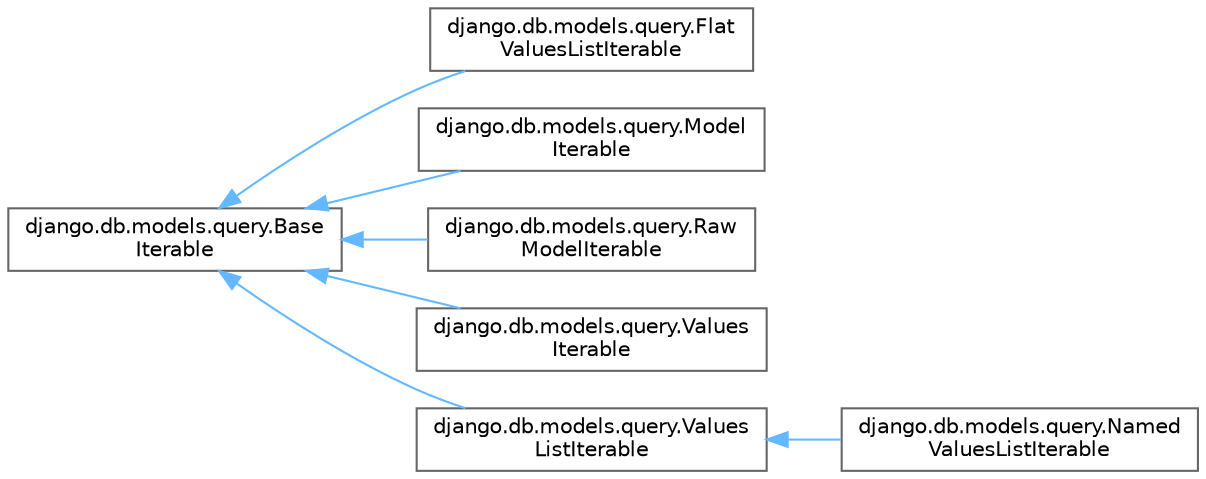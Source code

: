 digraph "Graphical Class Hierarchy"
{
 // LATEX_PDF_SIZE
  bgcolor="transparent";
  edge [fontname=Helvetica,fontsize=10,labelfontname=Helvetica,labelfontsize=10];
  node [fontname=Helvetica,fontsize=10,shape=box,height=0.2,width=0.4];
  rankdir="LR";
  Node0 [id="Node000000",label="django.db.models.query.Base\lIterable",height=0.2,width=0.4,color="grey40", fillcolor="white", style="filled",URL="$classdjango_1_1db_1_1models_1_1query_1_1_base_iterable.html",tooltip=" "];
  Node0 -> Node1 [id="edge1501_Node000000_Node000001",dir="back",color="steelblue1",style="solid",tooltip=" "];
  Node1 [id="Node000001",label="django.db.models.query.Flat\lValuesListIterable",height=0.2,width=0.4,color="grey40", fillcolor="white", style="filled",URL="$classdjango_1_1db_1_1models_1_1query_1_1_flat_values_list_iterable.html",tooltip=" "];
  Node0 -> Node2 [id="edge1502_Node000000_Node000002",dir="back",color="steelblue1",style="solid",tooltip=" "];
  Node2 [id="Node000002",label="django.db.models.query.Model\lIterable",height=0.2,width=0.4,color="grey40", fillcolor="white", style="filled",URL="$classdjango_1_1db_1_1models_1_1query_1_1_model_iterable.html",tooltip=" "];
  Node0 -> Node3 [id="edge1503_Node000000_Node000003",dir="back",color="steelblue1",style="solid",tooltip=" "];
  Node3 [id="Node000003",label="django.db.models.query.Raw\lModelIterable",height=0.2,width=0.4,color="grey40", fillcolor="white", style="filled",URL="$classdjango_1_1db_1_1models_1_1query_1_1_raw_model_iterable.html",tooltip=" "];
  Node0 -> Node4 [id="edge1504_Node000000_Node000004",dir="back",color="steelblue1",style="solid",tooltip=" "];
  Node4 [id="Node000004",label="django.db.models.query.Values\lIterable",height=0.2,width=0.4,color="grey40", fillcolor="white", style="filled",URL="$classdjango_1_1db_1_1models_1_1query_1_1_values_iterable.html",tooltip=" "];
  Node0 -> Node5 [id="edge1505_Node000000_Node000005",dir="back",color="steelblue1",style="solid",tooltip=" "];
  Node5 [id="Node000005",label="django.db.models.query.Values\lListIterable",height=0.2,width=0.4,color="grey40", fillcolor="white", style="filled",URL="$classdjango_1_1db_1_1models_1_1query_1_1_values_list_iterable.html",tooltip=" "];
  Node5 -> Node6 [id="edge1506_Node000005_Node000006",dir="back",color="steelblue1",style="solid",tooltip=" "];
  Node6 [id="Node000006",label="django.db.models.query.Named\lValuesListIterable",height=0.2,width=0.4,color="grey40", fillcolor="white", style="filled",URL="$classdjango_1_1db_1_1models_1_1query_1_1_named_values_list_iterable.html",tooltip=" "];
}
